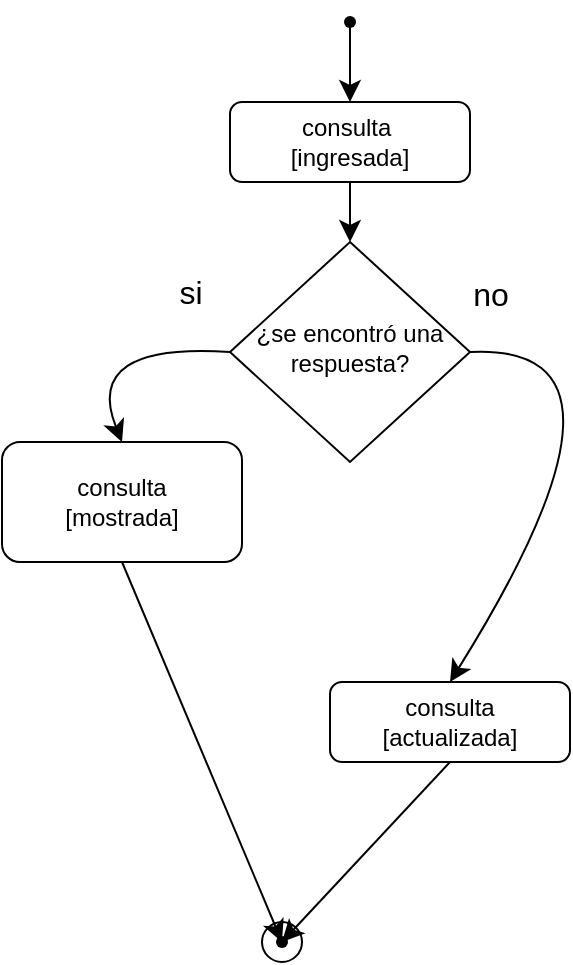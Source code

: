 <mxfile version="28.2.0">
  <diagram name="Página-1" id="PsoVRRatoRhi9a710PJ9">
    <mxGraphModel dx="988" dy="525" grid="1" gridSize="10" guides="1" tooltips="1" connect="1" arrows="1" fold="1" page="1" pageScale="1" pageWidth="827" pageHeight="1169" math="0" shadow="0">
      <root>
        <mxCell id="0" />
        <mxCell id="1" parent="0" />
        <mxCell id="Fo1G9ZYyFlQMl_yqRrZk-38" value="&lt;font style=&quot;vertical-align: inherit;&quot;&gt;&lt;font style=&quot;vertical-align: inherit;&quot;&gt;&lt;font style=&quot;vertical-align: inherit;&quot;&gt;&lt;font style=&quot;vertical-align: inherit;&quot;&gt;&lt;font style=&quot;vertical-align: inherit;&quot;&gt;&lt;font style=&quot;vertical-align: inherit;&quot;&gt;consulta&amp;nbsp;&lt;/font&gt;&lt;/font&gt;&lt;/font&gt;&lt;/font&gt;&lt;/font&gt;&lt;/font&gt;&lt;div&gt;&lt;font style=&quot;vertical-align: inherit;&quot;&gt;&lt;font style=&quot;vertical-align: inherit;&quot;&gt;&lt;font style=&quot;vertical-align: inherit;&quot;&gt;&lt;font style=&quot;vertical-align: inherit;&quot;&gt;&lt;font style=&quot;vertical-align: inherit;&quot;&gt;&lt;font style=&quot;vertical-align: inherit;&quot;&gt;&lt;font style=&quot;vertical-align: inherit;&quot;&gt;&lt;font style=&quot;vertical-align: inherit;&quot;&gt;[ingresada]&lt;/font&gt;&lt;/font&gt;&lt;/font&gt;&lt;/font&gt;&lt;/font&gt;&lt;/font&gt;&lt;/font&gt;&lt;/font&gt;&lt;/div&gt;" style="rounded=1;whiteSpace=wrap;html=1;fontSize=12;glass=0;strokeWidth=1;shadow=0;" vertex="1" parent="1">
          <mxGeometry x="534" y="480" width="120" height="40" as="geometry" />
        </mxCell>
        <mxCell id="Fo1G9ZYyFlQMl_yqRrZk-39" style="edgeStyle=none;curved=1;rounded=0;orthogonalLoop=1;jettySize=auto;html=1;exitX=0;exitY=0.5;exitDx=0;exitDy=0;entryX=0.5;entryY=0;entryDx=0;entryDy=0;fontSize=12;startSize=8;endSize=8;" edge="1" parent="1" source="Fo1G9ZYyFlQMl_yqRrZk-41" target="Fo1G9ZYyFlQMl_yqRrZk-44">
          <mxGeometry relative="1" as="geometry">
            <Array as="points">
              <mxPoint x="460" y="600" />
            </Array>
          </mxGeometry>
        </mxCell>
        <mxCell id="Fo1G9ZYyFlQMl_yqRrZk-40" style="edgeStyle=none;curved=1;rounded=0;orthogonalLoop=1;jettySize=auto;html=1;exitX=1;exitY=0.5;exitDx=0;exitDy=0;entryX=0.5;entryY=0;entryDx=0;entryDy=0;fontSize=12;startSize=8;endSize=8;" edge="1" parent="1" source="Fo1G9ZYyFlQMl_yqRrZk-41" target="Fo1G9ZYyFlQMl_yqRrZk-47">
          <mxGeometry relative="1" as="geometry">
            <mxPoint x="730" y="650" as="targetPoint" />
            <Array as="points">
              <mxPoint x="750" y="600" />
            </Array>
          </mxGeometry>
        </mxCell>
        <mxCell id="Fo1G9ZYyFlQMl_yqRrZk-41" value="&lt;font style=&quot;vertical-align: inherit;&quot;&gt;&lt;font style=&quot;vertical-align: inherit;&quot;&gt;&lt;font style=&quot;vertical-align: inherit;&quot;&gt;&lt;font style=&quot;vertical-align: inherit;&quot;&gt;¿se encontró una respuesta?&lt;/font&gt;&lt;/font&gt;&lt;/font&gt;&lt;/font&gt;" style="rhombus;whiteSpace=wrap;html=1;shadow=0;fontFamily=Helvetica;fontSize=12;align=center;strokeWidth=1;spacing=6;spacingTop=-4;" vertex="1" parent="1">
          <mxGeometry x="534" y="550" width="120" height="110" as="geometry" />
        </mxCell>
        <mxCell id="Fo1G9ZYyFlQMl_yqRrZk-42" value="" style="shape=waypoint;sketch=0;size=6;pointerEvents=1;points=[];fillColor=none;resizable=0;rotatable=0;perimeter=centerPerimeter;snapToPoint=1;" vertex="1" parent="1">
          <mxGeometry x="584" y="430" width="20" height="20" as="geometry" />
        </mxCell>
        <mxCell id="Fo1G9ZYyFlQMl_yqRrZk-43" value="" style="edgeStyle=none;orthogonalLoop=1;jettySize=auto;html=1;rounded=0;fontSize=12;startSize=8;endSize=8;curved=1;entryX=0.5;entryY=0;entryDx=0;entryDy=0;" edge="1" parent="1" source="Fo1G9ZYyFlQMl_yqRrZk-42" target="Fo1G9ZYyFlQMl_yqRrZk-38">
          <mxGeometry width="140" relative="1" as="geometry">
            <mxPoint x="370" y="440" as="sourcePoint" />
            <mxPoint x="650" y="660" as="targetPoint" />
            <Array as="points" />
          </mxGeometry>
        </mxCell>
        <mxCell id="Fo1G9ZYyFlQMl_yqRrZk-44" value="&lt;font style=&quot;vertical-align: inherit;&quot;&gt;&lt;font style=&quot;vertical-align: inherit;&quot;&gt;consulta&lt;/font&gt;&lt;/font&gt;&lt;div&gt;&lt;font style=&quot;vertical-align: inherit;&quot;&gt;&lt;font style=&quot;vertical-align: inherit;&quot;&gt;&lt;font style=&quot;vertical-align: inherit;&quot;&gt;&lt;font style=&quot;vertical-align: inherit;&quot;&gt;[mostrada]&lt;/font&gt;&lt;/font&gt;&lt;/font&gt;&lt;/font&gt;&lt;/div&gt;" style="rounded=1;whiteSpace=wrap;html=1;" vertex="1" parent="1">
          <mxGeometry x="420" y="650" width="120" height="60" as="geometry" />
        </mxCell>
        <mxCell id="Fo1G9ZYyFlQMl_yqRrZk-47" value="&lt;font style=&quot;vertical-align: inherit;&quot;&gt;&lt;font style=&quot;vertical-align: inherit;&quot;&gt;&lt;font style=&quot;vertical-align: inherit;&quot;&gt;&lt;font style=&quot;vertical-align: inherit;&quot;&gt;&lt;font style=&quot;vertical-align: inherit;&quot;&gt;&lt;font style=&quot;vertical-align: inherit;&quot;&gt;consulta&lt;/font&gt;&lt;/font&gt;&lt;/font&gt;&lt;/font&gt;&lt;/font&gt;&lt;/font&gt;&lt;div&gt;&lt;font style=&quot;vertical-align: inherit;&quot;&gt;&lt;font style=&quot;vertical-align: inherit;&quot;&gt;&lt;font style=&quot;vertical-align: inherit;&quot;&gt;&lt;font style=&quot;vertical-align: inherit;&quot;&gt;&lt;font style=&quot;vertical-align: inherit;&quot;&gt;&lt;font style=&quot;vertical-align: inherit;&quot;&gt;&lt;font style=&quot;vertical-align: inherit;&quot;&gt;&lt;font style=&quot;vertical-align: inherit;&quot;&gt;[actualizada]&lt;/font&gt;&lt;/font&gt;&lt;/font&gt;&lt;/font&gt;&lt;/font&gt;&lt;/font&gt;&lt;/font&gt;&lt;/font&gt;&lt;/div&gt;" style="rounded=1;whiteSpace=wrap;html=1;" vertex="1" parent="1">
          <mxGeometry x="584" y="770" width="120" height="40" as="geometry" />
        </mxCell>
        <mxCell id="Fo1G9ZYyFlQMl_yqRrZk-48" value="&lt;font style=&quot;vertical-align: inherit;&quot;&gt;&lt;font style=&quot;vertical-align: inherit;&quot;&gt;si&lt;/font&gt;&lt;/font&gt;" style="text;html=1;align=center;verticalAlign=middle;resizable=0;points=[];autosize=1;strokeColor=none;fillColor=none;fontSize=16;" vertex="1" parent="1">
          <mxGeometry x="494" y="560" width="40" height="30" as="geometry" />
        </mxCell>
        <mxCell id="Fo1G9ZYyFlQMl_yqRrZk-49" value="&lt;font style=&quot;vertical-align: inherit;&quot;&gt;&lt;font style=&quot;vertical-align: inherit;&quot;&gt;&lt;font style=&quot;vertical-align: inherit;&quot;&gt;&lt;font style=&quot;vertical-align: inherit;&quot;&gt;no&lt;/font&gt;&lt;/font&gt;&lt;/font&gt;&lt;/font&gt;" style="text;html=1;align=center;verticalAlign=middle;resizable=0;points=[];autosize=1;strokeColor=none;fillColor=none;fontSize=16;" vertex="1" parent="1">
          <mxGeometry x="644" y="561" width="40" height="30" as="geometry" />
        </mxCell>
        <mxCell id="Fo1G9ZYyFlQMl_yqRrZk-51" value="" style="ellipse;whiteSpace=wrap;html=1;" vertex="1" parent="1">
          <mxGeometry x="550" y="890" width="20" height="20" as="geometry" />
        </mxCell>
        <mxCell id="Fo1G9ZYyFlQMl_yqRrZk-52" value="" style="shape=waypoint;sketch=0;size=6;pointerEvents=1;points=[];fillColor=none;resizable=0;rotatable=0;perimeter=centerPerimeter;snapToPoint=1;" vertex="1" parent="1">
          <mxGeometry x="550" y="890" width="20" height="20" as="geometry" />
        </mxCell>
        <mxCell id="Fo1G9ZYyFlQMl_yqRrZk-54" style="edgeStyle=none;curved=1;rounded=0;orthogonalLoop=1;jettySize=auto;html=1;exitX=0.5;exitY=1;exitDx=0;exitDy=0;entryX=0.7;entryY=0.3;entryDx=0;entryDy=0;entryPerimeter=0;fontSize=12;startSize=8;endSize=8;" edge="1" parent="1" source="Fo1G9ZYyFlQMl_yqRrZk-47" target="Fo1G9ZYyFlQMl_yqRrZk-52">
          <mxGeometry relative="1" as="geometry" />
        </mxCell>
        <mxCell id="Fo1G9ZYyFlQMl_yqRrZk-55" style="edgeStyle=none;curved=1;rounded=0;orthogonalLoop=1;jettySize=auto;html=1;exitX=0.5;exitY=1;exitDx=0;exitDy=0;entryX=0.3;entryY=0.3;entryDx=0;entryDy=0;entryPerimeter=0;fontSize=12;startSize=8;endSize=8;" edge="1" parent="1" source="Fo1G9ZYyFlQMl_yqRrZk-44" target="Fo1G9ZYyFlQMl_yqRrZk-52">
          <mxGeometry relative="1" as="geometry" />
        </mxCell>
        <mxCell id="Fo1G9ZYyFlQMl_yqRrZk-57" value="" style="edgeStyle=none;orthogonalLoop=1;jettySize=auto;html=1;rounded=0;fontSize=12;startSize=8;endSize=8;curved=1;exitX=0.5;exitY=1;exitDx=0;exitDy=0;entryX=0.5;entryY=0;entryDx=0;entryDy=0;" edge="1" parent="1" source="Fo1G9ZYyFlQMl_yqRrZk-38" target="Fo1G9ZYyFlQMl_yqRrZk-41">
          <mxGeometry width="140" relative="1" as="geometry">
            <mxPoint x="460" y="680" as="sourcePoint" />
            <mxPoint x="600" y="680" as="targetPoint" />
            <Array as="points" />
          </mxGeometry>
        </mxCell>
      </root>
    </mxGraphModel>
  </diagram>
</mxfile>
